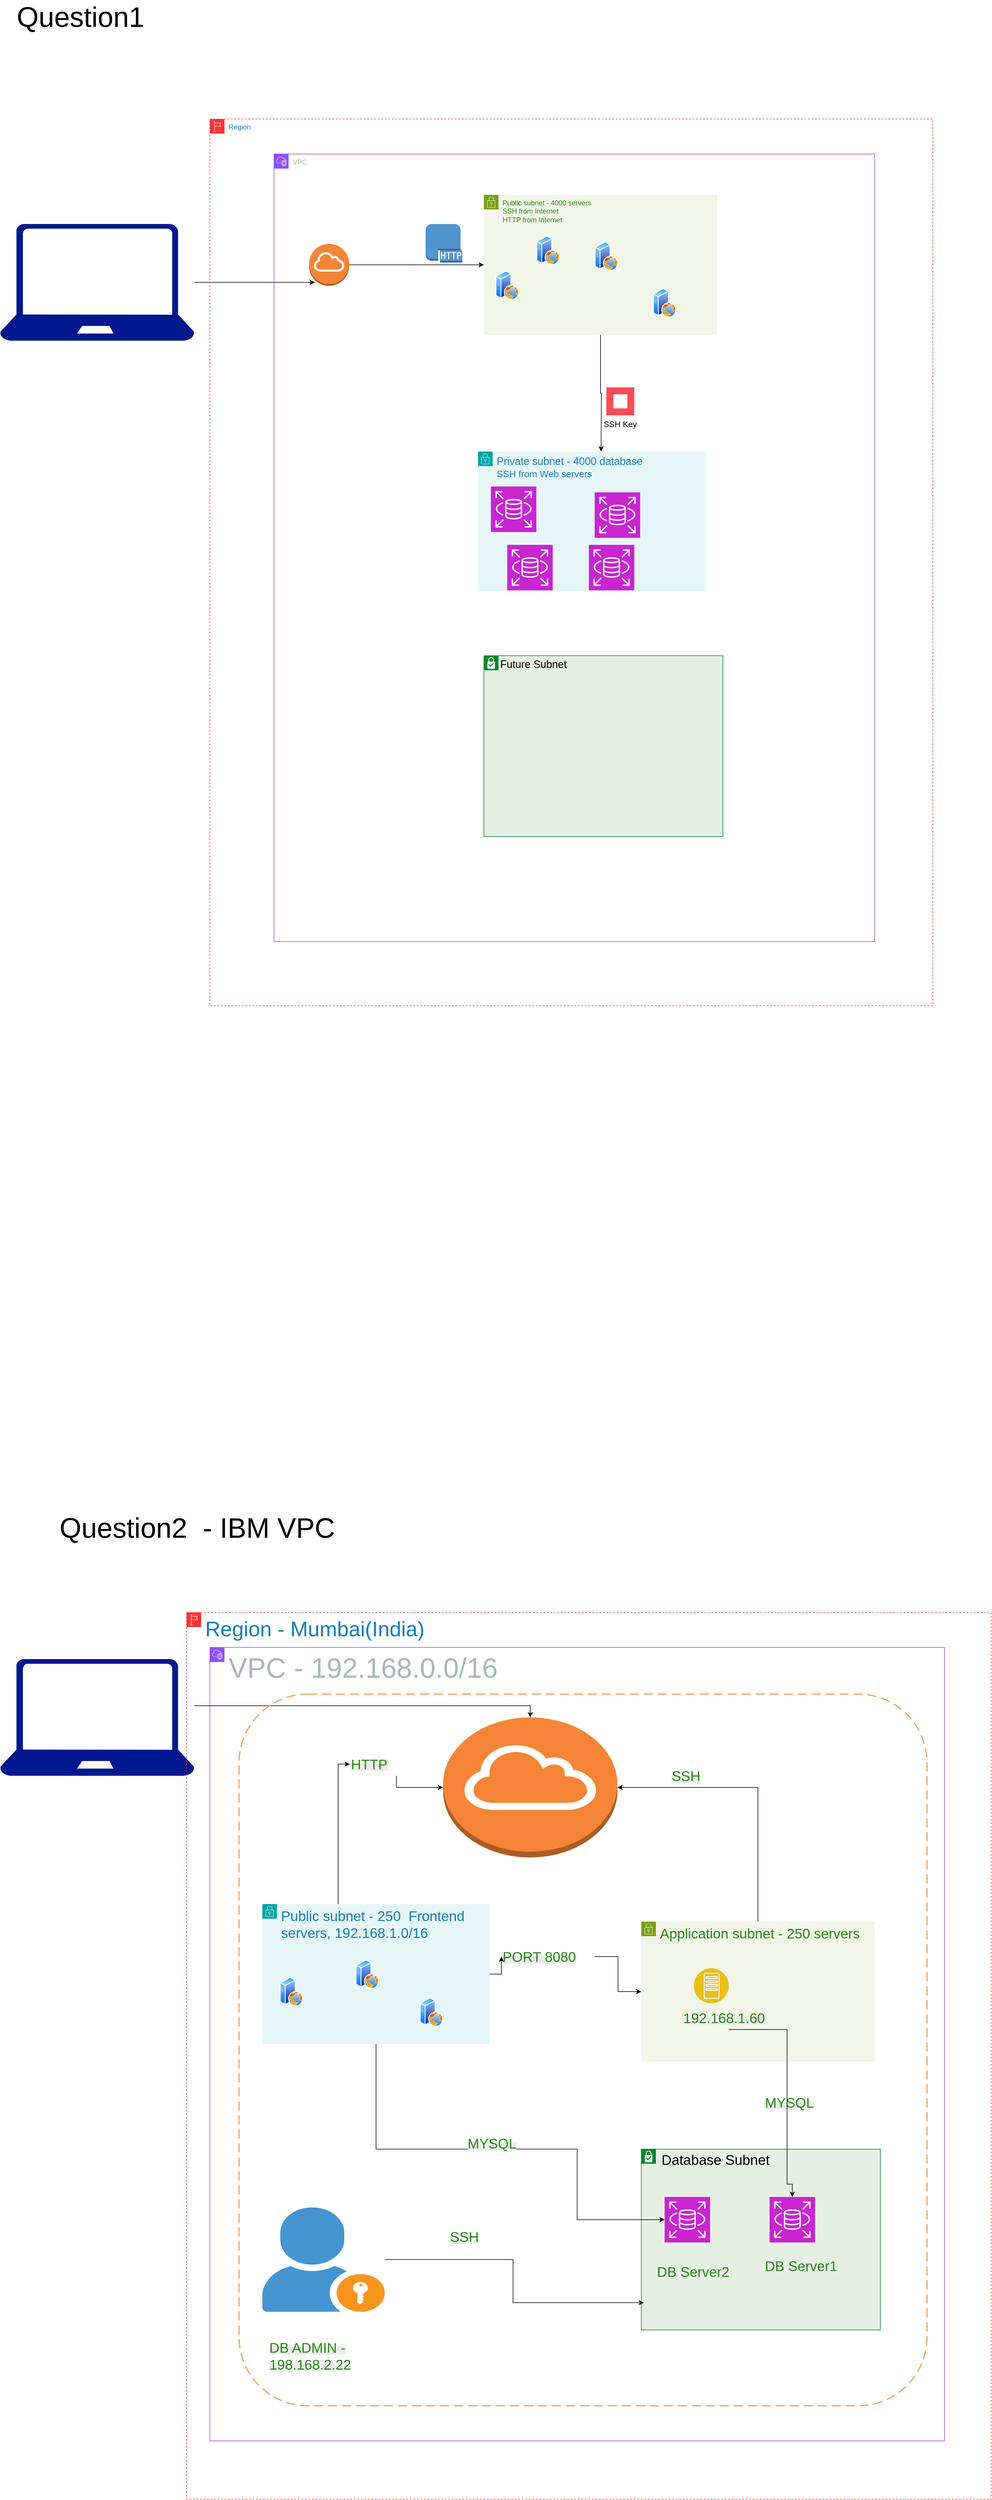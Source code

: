 <mxfile version="28.2.5">
  <diagram name="Page-1" id="cND-msEmDqJcG1_ZPeND">
    <mxGraphModel dx="3393" dy="2090" grid="1" gridSize="10" guides="1" tooltips="1" connect="1" arrows="1" fold="1" page="1" pageScale="1" pageWidth="850" pageHeight="1100" math="0" shadow="0">
      <root>
        <mxCell id="0" />
        <mxCell id="1" parent="0" />
        <mxCell id="dUrUMToWnGyHjIhhfSOw-20" value="VPC" style="points=[[0,0],[0.25,0],[0.5,0],[0.75,0],[1,0],[1,0.25],[1,0.5],[1,0.75],[1,1],[0.75,1],[0.5,1],[0.25,1],[0,1],[0,0.75],[0,0.5],[0,0.25]];outlineConnect=0;gradientColor=none;html=1;whiteSpace=wrap;fontSize=12;fontStyle=0;container=1;pointerEvents=0;collapsible=0;recursiveResize=0;shape=mxgraph.aws4.group;grIcon=mxgraph.aws4.group_vpc2;strokeColor=#8C4FFF;fillColor=none;verticalAlign=top;align=left;spacingLeft=30;fontColor=#AAB7B8;dashed=0;" vertex="1" parent="1">
          <mxGeometry x="-360" y="90" width="1030" height="1350" as="geometry" />
        </mxCell>
        <mxCell id="dUrUMToWnGyHjIhhfSOw-23" value="" style="outlineConnect=0;dashed=0;verticalLabelPosition=bottom;verticalAlign=top;align=center;html=1;shape=mxgraph.aws3.http_protocol;fillColor=#5294CF;gradientColor=none;" vertex="1" parent="dUrUMToWnGyHjIhhfSOw-20">
          <mxGeometry x="260" y="120" width="63" height="66" as="geometry" />
        </mxCell>
        <mxCell id="dUrUMToWnGyHjIhhfSOw-16" value="" style="outlineConnect=0;dashed=0;verticalLabelPosition=bottom;verticalAlign=top;align=center;html=1;shape=mxgraph.aws3.internet_gateway;fillColor=#F58536;gradientColor=none;" vertex="1" parent="dUrUMToWnGyHjIhhfSOw-20">
          <mxGeometry x="60" y="154" width="69" height="72" as="geometry" />
        </mxCell>
        <mxCell id="dUrUMToWnGyHjIhhfSOw-46" value="&lt;font style=&quot;font-size: 18px;&quot;&gt;Future Subnet&lt;/font&gt;" style="shape=mxgraph.ibm.box;prType=subnet;fontStyle=0;verticalAlign=top;align=left;spacingLeft=32;spacingTop=4;fillColor=#E6F0E2;rounded=0;whiteSpace=wrap;html=1;strokeColor=#00882B;strokeWidth=1;dashed=0;container=1;spacing=-4;collapsible=0;expand=0;recursiveResize=0;" vertex="1" parent="dUrUMToWnGyHjIhhfSOw-20">
          <mxGeometry x="360" y="860" width="410" height="310" as="geometry" />
        </mxCell>
        <mxCell id="dUrUMToWnGyHjIhhfSOw-4" value="Public subnet - 4000 servers&lt;div&gt;SSH from Internet&lt;/div&gt;&lt;div&gt;HTTP from Internet&lt;/div&gt;" style="points=[[0,0],[0.25,0],[0.5,0],[0.75,0],[1,0],[1,0.25],[1,0.5],[1,0.75],[1,1],[0.75,1],[0.5,1],[0.25,1],[0,1],[0,0.75],[0,0.5],[0,0.25]];outlineConnect=0;gradientColor=none;html=1;whiteSpace=wrap;fontSize=12;fontStyle=0;container=1;pointerEvents=0;collapsible=0;recursiveResize=0;shape=mxgraph.aws4.group;grIcon=mxgraph.aws4.group_security_group;grStroke=0;strokeColor=#7AA116;fillColor=#F2F6E8;verticalAlign=top;align=left;spacingLeft=30;fontColor=#248814;dashed=0;" vertex="1" parent="1">
          <mxGeometry y="160" width="400" height="240" as="geometry" />
        </mxCell>
        <mxCell id="dUrUMToWnGyHjIhhfSOw-6" value="" style="image;aspect=fixed;perimeter=ellipsePerimeter;html=1;align=center;shadow=0;dashed=0;spacingTop=3;image=img/lib/active_directory/web_server.svg;" vertex="1" parent="dUrUMToWnGyHjIhhfSOw-4">
          <mxGeometry x="20" y="130" width="40" height="50" as="geometry" />
        </mxCell>
        <mxCell id="dUrUMToWnGyHjIhhfSOw-8" value="" style="image;aspect=fixed;perimeter=ellipsePerimeter;html=1;align=center;shadow=0;dashed=0;spacingTop=3;image=img/lib/active_directory/web_server.svg;" vertex="1" parent="dUrUMToWnGyHjIhhfSOw-4">
          <mxGeometry x="90" y="70" width="40" height="50" as="geometry" />
        </mxCell>
        <mxCell id="dUrUMToWnGyHjIhhfSOw-7" value="" style="image;aspect=fixed;perimeter=ellipsePerimeter;html=1;align=center;shadow=0;dashed=0;spacingTop=3;image=img/lib/active_directory/web_server.svg;" vertex="1" parent="dUrUMToWnGyHjIhhfSOw-4">
          <mxGeometry x="190" y="80" width="40" height="50" as="geometry" />
        </mxCell>
        <mxCell id="dUrUMToWnGyHjIhhfSOw-5" value="&lt;font style=&quot;font-size: 18px;&quot;&gt;Private subnet - 4000 database&lt;/font&gt;&lt;div&gt;&lt;font size=&quot;3&quot;&gt;SSH from Web servers&lt;/font&gt;&lt;/div&gt;" style="points=[[0,0],[0.25,0],[0.5,0],[0.75,0],[1,0],[1,0.25],[1,0.5],[1,0.75],[1,1],[0.75,1],[0.5,1],[0.25,1],[0,1],[0,0.75],[0,0.5],[0,0.25]];outlineConnect=0;gradientColor=none;html=1;whiteSpace=wrap;fontSize=12;fontStyle=0;container=1;pointerEvents=0;collapsible=0;recursiveResize=0;shape=mxgraph.aws4.group;grIcon=mxgraph.aws4.group_security_group;grStroke=0;strokeColor=#00A4A6;fillColor=#E6F6F7;verticalAlign=top;align=left;spacingLeft=30;fontColor=#147EBA;dashed=0;" vertex="1" parent="1">
          <mxGeometry x="-10" y="600" width="390" height="240" as="geometry" />
        </mxCell>
        <mxCell id="dUrUMToWnGyHjIhhfSOw-12" value="" style="sketch=0;points=[[0,0,0],[0.25,0,0],[0.5,0,0],[0.75,0,0],[1,0,0],[0,1,0],[0.25,1,0],[0.5,1,0],[0.75,1,0],[1,1,0],[0,0.25,0],[0,0.5,0],[0,0.75,0],[1,0.25,0],[1,0.5,0],[1,0.75,0]];outlineConnect=0;fontColor=#232F3E;fillColor=#C925D1;strokeColor=#ffffff;dashed=0;verticalLabelPosition=bottom;verticalAlign=top;align=center;html=1;fontSize=12;fontStyle=0;aspect=fixed;shape=mxgraph.aws4.resourceIcon;resIcon=mxgraph.aws4.rds;" vertex="1" parent="dUrUMToWnGyHjIhhfSOw-5">
          <mxGeometry x="50" y="160" width="78" height="78" as="geometry" />
        </mxCell>
        <mxCell id="dUrUMToWnGyHjIhhfSOw-15" value="" style="sketch=0;points=[[0,0,0],[0.25,0,0],[0.5,0,0],[0.75,0,0],[1,0,0],[0,1,0],[0.25,1,0],[0.5,1,0],[0.75,1,0],[1,1,0],[0,0.25,0],[0,0.5,0],[0,0.75,0],[1,0.25,0],[1,0.5,0],[1,0.75,0]];outlineConnect=0;fontColor=#232F3E;fillColor=#C925D1;strokeColor=#ffffff;dashed=0;verticalLabelPosition=bottom;verticalAlign=top;align=center;html=1;fontSize=12;fontStyle=0;aspect=fixed;shape=mxgraph.aws4.resourceIcon;resIcon=mxgraph.aws4.rds;" vertex="1" parent="dUrUMToWnGyHjIhhfSOw-5">
          <mxGeometry x="190" y="160" width="78" height="78" as="geometry" />
        </mxCell>
        <mxCell id="dUrUMToWnGyHjIhhfSOw-9" value="" style="image;aspect=fixed;perimeter=ellipsePerimeter;html=1;align=center;shadow=0;dashed=0;spacingTop=3;image=img/lib/active_directory/web_server.svg;" vertex="1" parent="1">
          <mxGeometry x="290" y="320" width="40" height="50" as="geometry" />
        </mxCell>
        <mxCell id="dUrUMToWnGyHjIhhfSOw-17" style="edgeStyle=orthogonalEdgeStyle;rounded=0;orthogonalLoop=1;jettySize=auto;html=1;entryX=0;entryY=0.5;entryDx=0;entryDy=0;" edge="1" parent="1" source="dUrUMToWnGyHjIhhfSOw-16" target="dUrUMToWnGyHjIhhfSOw-4">
          <mxGeometry relative="1" as="geometry" />
        </mxCell>
        <mxCell id="dUrUMToWnGyHjIhhfSOw-19" style="edgeStyle=orthogonalEdgeStyle;rounded=0;orthogonalLoop=1;jettySize=auto;html=1;" edge="1" parent="1" source="dUrUMToWnGyHjIhhfSOw-4">
          <mxGeometry relative="1" as="geometry">
            <mxPoint x="201" y="600" as="targetPoint" />
          </mxGeometry>
        </mxCell>
        <mxCell id="dUrUMToWnGyHjIhhfSOw-21" value="SSH Key" style="shape=rect;fillColor=#FA4D56;aspect=fixed;resizable=0;labelPosition=center;verticalLabelPosition=bottom;align=center;verticalAlign=top;strokeColor=none;fontSize=14;" vertex="1" parent="1">
          <mxGeometry x="210" y="490" width="48" height="48" as="geometry" />
        </mxCell>
        <mxCell id="dUrUMToWnGyHjIhhfSOw-22" value="" style="fillColor=#ffffff;strokeColor=none;dashed=0;outlineConnect=0;html=1;labelPosition=center;verticalLabelPosition=bottom;verticalAlign=top;part=1;movable=0;resizable=0;rotatable=0;shape=mxgraph.ibm_cloud.password" vertex="1" parent="dUrUMToWnGyHjIhhfSOw-21">
          <mxGeometry width="24" height="24" relative="1" as="geometry">
            <mxPoint x="12" y="12" as="offset" />
          </mxGeometry>
        </mxCell>
        <mxCell id="dUrUMToWnGyHjIhhfSOw-52" value="" style="edgeStyle=orthogonalEdgeStyle;rounded=0;orthogonalLoop=1;jettySize=auto;html=1;" edge="1" parent="1" source="dUrUMToWnGyHjIhhfSOw-48">
          <mxGeometry relative="1" as="geometry">
            <mxPoint x="-290.005" y="310" as="targetPoint" />
          </mxGeometry>
        </mxCell>
        <mxCell id="dUrUMToWnGyHjIhhfSOw-48" value="" style="sketch=0;aspect=fixed;pointerEvents=1;shadow=0;dashed=0;html=1;strokeColor=none;labelPosition=center;verticalLabelPosition=bottom;verticalAlign=top;align=center;fillColor=#00188D;shape=mxgraph.azure.laptop" vertex="1" parent="1">
          <mxGeometry x="-830" y="210" width="333.33" height="200" as="geometry" />
        </mxCell>
        <mxCell id="dUrUMToWnGyHjIhhfSOw-50" value="Region" style="points=[[0,0],[0.25,0],[0.5,0],[0.75,0],[1,0],[1,0.25],[1,0.5],[1,0.75],[1,1],[0.75,1],[0.5,1],[0.25,1],[0,1],[0,0.75],[0,0.5],[0,0.25]];outlineConnect=0;gradientColor=none;html=1;whiteSpace=wrap;fontSize=12;fontStyle=0;container=1;pointerEvents=0;collapsible=0;recursiveResize=0;shape=mxgraph.aws4.group;grIcon=mxgraph.aws4.group_region;strokeColor=#FF3333;fillColor=none;verticalAlign=top;align=left;spacingLeft=30;fontColor=#147EBA;dashed=1;" vertex="1" parent="1">
          <mxGeometry x="-470" y="30" width="1240" height="1520" as="geometry" />
        </mxCell>
        <mxCell id="dUrUMToWnGyHjIhhfSOw-11" value="" style="sketch=0;points=[[0,0,0],[0.25,0,0],[0.5,0,0],[0.75,0,0],[1,0,0],[0,1,0],[0.25,1,0],[0.5,1,0],[0.75,1,0],[1,1,0],[0,0.25,0],[0,0.5,0],[0,0.75,0],[1,0.25,0],[1,0.5,0],[1,0.75,0]];outlineConnect=0;fontColor=#232F3E;fillColor=#C925D1;strokeColor=#ffffff;dashed=0;verticalLabelPosition=bottom;verticalAlign=top;align=center;html=1;fontSize=12;fontStyle=0;aspect=fixed;shape=mxgraph.aws4.resourceIcon;resIcon=mxgraph.aws4.rds;" vertex="1" parent="dUrUMToWnGyHjIhhfSOw-50">
          <mxGeometry x="482" y="630" width="78" height="78" as="geometry" />
        </mxCell>
        <mxCell id="dUrUMToWnGyHjIhhfSOw-13" value="" style="sketch=0;points=[[0,0,0],[0.25,0,0],[0.5,0,0],[0.75,0,0],[1,0,0],[0,1,0],[0.25,1,0],[0.5,1,0],[0.75,1,0],[1,1,0],[0,0.25,0],[0,0.5,0],[0,0.75,0],[1,0.25,0],[1,0.5,0],[1,0.75,0]];outlineConnect=0;fontColor=#232F3E;fillColor=#C925D1;strokeColor=#ffffff;dashed=0;verticalLabelPosition=bottom;verticalAlign=top;align=center;html=1;fontSize=12;fontStyle=0;aspect=fixed;shape=mxgraph.aws4.resourceIcon;resIcon=mxgraph.aws4.rds;" vertex="1" parent="dUrUMToWnGyHjIhhfSOw-50">
          <mxGeometry x="660" y="640" width="78" height="78" as="geometry" />
        </mxCell>
        <mxCell id="dUrUMToWnGyHjIhhfSOw-54" value="&lt;font style=&quot;font-size: 48px;&quot;&gt;VPC -&amp;nbsp;192.168.0.0/16&amp;nbsp;&lt;/font&gt;" style="points=[[0,0],[0.25,0],[0.5,0],[0.75,0],[1,0],[1,0.25],[1,0.5],[1,0.75],[1,1],[0.75,1],[0.5,1],[0.25,1],[0,1],[0,0.75],[0,0.5],[0,0.25]];outlineConnect=0;gradientColor=none;html=1;whiteSpace=wrap;fontSize=12;fontStyle=0;container=1;pointerEvents=0;collapsible=0;recursiveResize=0;shape=mxgraph.aws4.group;grIcon=mxgraph.aws4.group_vpc2;strokeColor=#8C4FFF;fillColor=none;verticalAlign=top;align=left;spacingLeft=30;fontColor=#AAB7B8;dashed=0;" vertex="1" parent="1">
          <mxGeometry x="-470" y="2650" width="1260" height="1360" as="geometry" />
        </mxCell>
        <mxCell id="dUrUMToWnGyHjIhhfSOw-70" value="" style="edgeStyle=orthogonalEdgeStyle;rounded=0;orthogonalLoop=1;jettySize=auto;html=1;entryX=0.5;entryY=0;entryDx=0;entryDy=0;entryPerimeter=0;" edge="1" parent="1" source="dUrUMToWnGyHjIhhfSOw-71" target="dUrUMToWnGyHjIhhfSOw-56">
          <mxGeometry relative="1" as="geometry">
            <mxPoint x="-280.005" y="2870" as="targetPoint" />
            <Array as="points">
              <mxPoint x="-653" y="2750" />
              <mxPoint x="130" y="2750" />
            </Array>
          </mxGeometry>
        </mxCell>
        <mxCell id="dUrUMToWnGyHjIhhfSOw-71" value="" style="sketch=0;aspect=fixed;pointerEvents=1;shadow=0;dashed=0;html=1;strokeColor=none;labelPosition=center;verticalLabelPosition=bottom;verticalAlign=top;align=center;fillColor=#00188D;shape=mxgraph.azure.laptop" vertex="1" parent="1">
          <mxGeometry x="-830" y="2670" width="333.33" height="200" as="geometry" />
        </mxCell>
        <mxCell id="dUrUMToWnGyHjIhhfSOw-72" value="&lt;span style=&quot;font-size: 36px;&quot;&gt;Region - Mumbai(India)&lt;/span&gt;" style="points=[[0,0],[0.25,0],[0.5,0],[0.75,0],[1,0],[1,0.25],[1,0.5],[1,0.75],[1,1],[0.75,1],[0.5,1],[0.25,1],[0,1],[0,0.75],[0,0.5],[0,0.25]];outlineConnect=0;gradientColor=none;html=1;whiteSpace=wrap;fontSize=12;fontStyle=0;container=1;pointerEvents=0;collapsible=0;recursiveResize=0;shape=mxgraph.aws4.group;grIcon=mxgraph.aws4.group_region;strokeColor=#FF3333;fillColor=none;verticalAlign=top;align=left;spacingLeft=30;fontColor=#147EBA;dashed=1;" vertex="1" parent="1">
          <mxGeometry x="-510" y="2590" width="1380" height="1520" as="geometry" />
        </mxCell>
        <mxCell id="dUrUMToWnGyHjIhhfSOw-85" value="" style="edgeStyle=orthogonalEdgeStyle;rounded=0;orthogonalLoop=1;jettySize=auto;html=1;" edge="1" parent="dUrUMToWnGyHjIhhfSOw-72" source="dUrUMToWnGyHjIhhfSOw-97" target="dUrUMToWnGyHjIhhfSOw-58">
          <mxGeometry relative="1" as="geometry">
            <mxPoint x="755" y="620" as="targetPoint" />
          </mxGeometry>
        </mxCell>
        <mxCell id="dUrUMToWnGyHjIhhfSOw-91" value="" style="edgeStyle=orthogonalEdgeStyle;rounded=0;orthogonalLoop=1;jettySize=auto;html=1;entryX=0;entryY=0.5;entryDx=0;entryDy=0;entryPerimeter=0;" edge="1" parent="dUrUMToWnGyHjIhhfSOw-72" source="dUrUMToWnGyHjIhhfSOw-94" target="dUrUMToWnGyHjIhhfSOw-56">
          <mxGeometry relative="1" as="geometry">
            <mxPoint x="325" y="330" as="targetPoint" />
          </mxGeometry>
        </mxCell>
        <mxCell id="dUrUMToWnGyHjIhhfSOw-62" value="&lt;font style=&quot;font-size: 24px;&quot;&gt;Public subnet - 250&amp;nbsp; Frontend servers, 192.168.1.0/16&lt;/font&gt;&lt;div&gt;&lt;br&gt;&lt;/div&gt;" style="points=[[0,0],[0.25,0],[0.5,0],[0.75,0],[1,0],[1,0.25],[1,0.5],[1,0.75],[1,1],[0.75,1],[0.5,1],[0.25,1],[0,1],[0,0.75],[0,0.5],[0,0.25]];outlineConnect=0;gradientColor=none;html=1;whiteSpace=wrap;fontSize=12;fontStyle=0;container=1;pointerEvents=0;collapsible=0;recursiveResize=0;shape=mxgraph.aws4.group;grIcon=mxgraph.aws4.group_security_group;grStroke=0;strokeColor=#00A4A6;fillColor=#E6F6F7;verticalAlign=top;align=left;spacingLeft=30;fontColor=#147EBA;dashed=0;" vertex="1" parent="dUrUMToWnGyHjIhhfSOw-72">
          <mxGeometry x="130" y="500" width="390" height="240" as="geometry" />
        </mxCell>
        <mxCell id="dUrUMToWnGyHjIhhfSOw-59" value="" style="image;aspect=fixed;perimeter=ellipsePerimeter;html=1;align=center;shadow=0;dashed=0;spacingTop=3;image=img/lib/active_directory/web_server.svg;" vertex="1" parent="dUrUMToWnGyHjIhhfSOw-62">
          <mxGeometry x="30" y="125" width="40" height="50" as="geometry" />
        </mxCell>
        <mxCell id="dUrUMToWnGyHjIhhfSOw-60" value="" style="image;aspect=fixed;perimeter=ellipsePerimeter;html=1;align=center;shadow=0;dashed=0;spacingTop=3;image=img/lib/active_directory/web_server.svg;" vertex="1" parent="dUrUMToWnGyHjIhhfSOw-62">
          <mxGeometry x="160" y="95" width="40" height="50" as="geometry" />
        </mxCell>
        <mxCell id="dUrUMToWnGyHjIhhfSOw-61" value="" style="image;aspect=fixed;perimeter=ellipsePerimeter;html=1;align=center;shadow=0;dashed=0;spacingTop=3;image=img/lib/active_directory/web_server.svg;" vertex="1" parent="dUrUMToWnGyHjIhhfSOw-62">
          <mxGeometry x="270" y="160" width="40" height="50" as="geometry" />
        </mxCell>
        <mxCell id="dUrUMToWnGyHjIhhfSOw-78" value="" style="edgeStyle=orthogonalEdgeStyle;rounded=0;orthogonalLoop=1;jettySize=auto;html=1;entryX=1;entryY=0.5;entryDx=0;entryDy=0;entryPerimeter=0;" edge="1" parent="dUrUMToWnGyHjIhhfSOw-72" source="dUrUMToWnGyHjIhhfSOw-58" target="dUrUMToWnGyHjIhhfSOw-56">
          <mxGeometry relative="1" as="geometry">
            <mxPoint x="980.0" y="360" as="targetPoint" />
            <Array as="points">
              <mxPoint x="980" y="300" />
            </Array>
          </mxGeometry>
        </mxCell>
        <mxCell id="dUrUMToWnGyHjIhhfSOw-58" value="&lt;font style=&quot;font-size: 24px;&quot;&gt;Application subnet - 250 servers&lt;/font&gt;&lt;div&gt;&lt;br&gt;&lt;/div&gt;" style="points=[[0,0],[0.25,0],[0.5,0],[0.75,0],[1,0],[1,0.25],[1,0.5],[1,0.75],[1,1],[0.75,1],[0.5,1],[0.25,1],[0,1],[0,0.75],[0,0.5],[0,0.25]];outlineConnect=0;gradientColor=none;html=1;whiteSpace=wrap;fontSize=12;fontStyle=0;container=1;pointerEvents=0;collapsible=0;recursiveResize=0;shape=mxgraph.aws4.group;grIcon=mxgraph.aws4.group_security_group;grStroke=0;strokeColor=#7AA116;fillColor=#F2F6E8;verticalAlign=top;align=left;spacingLeft=30;fontColor=#248814;dashed=0;" vertex="1" parent="dUrUMToWnGyHjIhhfSOw-72">
          <mxGeometry x="780" y="530" width="400" height="240" as="geometry" />
        </mxCell>
        <mxCell id="dUrUMToWnGyHjIhhfSOw-111" value="" style="image;aspect=fixed;perimeter=ellipsePerimeter;html=1;align=center;shadow=0;dashed=0;fontColor=#4277BB;labelBackgroundColor=default;fontSize=12;spacingTop=3;image=img/lib/ibm/applications/app_server.svg;" vertex="1" parent="dUrUMToWnGyHjIhhfSOw-58">
          <mxGeometry x="90" y="80" width="60" height="60" as="geometry" />
        </mxCell>
        <mxCell id="dUrUMToWnGyHjIhhfSOw-113" value="&lt;span style=&quot;color: rgb(36, 136, 20); font-family: Helvetica; font-style: normal; font-variant-ligatures: normal; font-variant-caps: normal; font-weight: 400; letter-spacing: normal; orphans: 2; text-align: left; text-indent: 0px; text-transform: none; widows: 2; word-spacing: 0px; -webkit-text-stroke-width: 0px; white-space: normal; background-color: rgb(236, 236, 236); text-decoration-thickness: initial; text-decoration-style: initial; text-decoration-color: initial; float: none; display: inline !important;&quot;&gt;&lt;font style=&quot;font-size: 24px;&quot;&gt;192.168.1.60&lt;/font&gt;&lt;/span&gt;" style="text;whiteSpace=wrap;html=1;" vertex="1" parent="dUrUMToWnGyHjIhhfSOw-58">
          <mxGeometry x="70" y="145" width="160" height="40" as="geometry" />
        </mxCell>
        <mxCell id="dUrUMToWnGyHjIhhfSOw-56" value="" style="outlineConnect=0;dashed=0;verticalLabelPosition=bottom;verticalAlign=top;align=center;html=1;shape=mxgraph.aws3.internet_gateway;fillColor=#F58536;gradientColor=none;" vertex="1" parent="dUrUMToWnGyHjIhhfSOw-72">
          <mxGeometry x="440" y="180" width="299" height="240" as="geometry" />
        </mxCell>
        <mxCell id="dUrUMToWnGyHjIhhfSOw-57" value="&lt;font style=&quot;font-size: 24px;&quot;&gt;&amp;nbsp;Database Subnet&lt;/font&gt;" style="shape=mxgraph.ibm.box;prType=subnet;fontStyle=0;verticalAlign=top;align=left;spacingLeft=32;spacingTop=4;fillColor=#E6F0E2;rounded=0;whiteSpace=wrap;html=1;strokeColor=#00882B;strokeWidth=1;dashed=0;container=1;spacing=-4;collapsible=0;expand=0;recursiveResize=0;" vertex="1" parent="dUrUMToWnGyHjIhhfSOw-72">
          <mxGeometry x="780" y="920" width="410" height="310" as="geometry" />
        </mxCell>
        <mxCell id="dUrUMToWnGyHjIhhfSOw-63" value="" style="sketch=0;points=[[0,0,0],[0.25,0,0],[0.5,0,0],[0.75,0,0],[1,0,0],[0,1,0],[0.25,1,0],[0.5,1,0],[0.75,1,0],[1,1,0],[0,0.25,0],[0,0.5,0],[0,0.75,0],[1,0.25,0],[1,0.5,0],[1,0.75,0]];outlineConnect=0;fontColor=#232F3E;fillColor=#C925D1;strokeColor=#ffffff;dashed=0;verticalLabelPosition=bottom;verticalAlign=top;align=center;html=1;fontSize=12;fontStyle=0;aspect=fixed;shape=mxgraph.aws4.resourceIcon;resIcon=mxgraph.aws4.rds;" vertex="1" parent="dUrUMToWnGyHjIhhfSOw-57">
          <mxGeometry x="40" y="82" width="78" height="78" as="geometry" />
        </mxCell>
        <mxCell id="dUrUMToWnGyHjIhhfSOw-64" value="" style="sketch=0;points=[[0,0,0],[0.25,0,0],[0.5,0,0],[0.75,0,0],[1,0,0],[0,1,0],[0.25,1,0],[0.5,1,0],[0.75,1,0],[1,1,0],[0,0.25,0],[0,0.5,0],[0,0.75,0],[1,0.25,0],[1,0.5,0],[1,0.75,0]];outlineConnect=0;fontColor=#232F3E;fillColor=#C925D1;strokeColor=#ffffff;dashed=0;verticalLabelPosition=bottom;verticalAlign=top;align=center;html=1;fontSize=12;fontStyle=0;aspect=fixed;shape=mxgraph.aws4.resourceIcon;resIcon=mxgraph.aws4.rds;" vertex="1" parent="dUrUMToWnGyHjIhhfSOw-57">
          <mxGeometry x="220" y="82" width="78" height="78" as="geometry" />
        </mxCell>
        <mxCell id="dUrUMToWnGyHjIhhfSOw-109" value="&lt;span style=&quot;color: rgb(36, 136, 20); font-family: Helvetica; font-style: normal; font-variant-ligatures: normal; font-variant-caps: normal; font-weight: 400; letter-spacing: normal; orphans: 2; text-align: left; text-indent: 0px; text-transform: none; widows: 2; word-spacing: 0px; -webkit-text-stroke-width: 0px; white-space: normal; background-color: rgb(236, 236, 236); text-decoration-thickness: initial; text-decoration-style: initial; text-decoration-color: initial; float: none; display: inline !important;&quot;&gt;&lt;font style=&quot;font-size: 24px;&quot;&gt;DB Server2&lt;/font&gt;&lt;/span&gt;" style="text;whiteSpace=wrap;html=1;" vertex="1" parent="dUrUMToWnGyHjIhhfSOw-57">
          <mxGeometry x="25" y="190" width="160" height="40" as="geometry" />
        </mxCell>
        <mxCell id="dUrUMToWnGyHjIhhfSOw-110" value="&lt;span style=&quot;color: rgb(36, 136, 20); font-family: Helvetica; font-style: normal; font-variant-ligatures: normal; font-variant-caps: normal; font-weight: 400; letter-spacing: normal; orphans: 2; text-align: left; text-indent: 0px; text-transform: none; widows: 2; word-spacing: 0px; -webkit-text-stroke-width: 0px; white-space: normal; background-color: rgb(236, 236, 236); text-decoration-thickness: initial; text-decoration-style: initial; text-decoration-color: initial; float: none; display: inline !important;&quot;&gt;&lt;font style=&quot;font-size: 24px;&quot;&gt;DB Server1&lt;/font&gt;&lt;/span&gt;" style="text;whiteSpace=wrap;html=1;" vertex="1" parent="dUrUMToWnGyHjIhhfSOw-57">
          <mxGeometry x="210" y="180" width="160" height="40" as="geometry" />
        </mxCell>
        <mxCell id="dUrUMToWnGyHjIhhfSOw-94" value="&lt;span style=&quot;color: rgb(36, 136, 20); font-family: Helvetica; font-style: normal; font-variant-ligatures: normal; font-variant-caps: normal; font-weight: 400; letter-spacing: normal; orphans: 2; text-align: left; text-indent: 0px; text-transform: none; widows: 2; word-spacing: 0px; -webkit-text-stroke-width: 0px; white-space: normal; background-color: rgb(236, 236, 236); text-decoration-thickness: initial; text-decoration-style: initial; text-decoration-color: initial; float: none; display: inline !important;&quot;&gt;&lt;font style=&quot;font-size: 24px;&quot;&gt;HTTP&lt;/font&gt;&lt;/span&gt;" style="text;whiteSpace=wrap;html=1;" vertex="1" parent="dUrUMToWnGyHjIhhfSOw-72">
          <mxGeometry x="280" y="240" width="160" height="40" as="geometry" />
        </mxCell>
        <mxCell id="dUrUMToWnGyHjIhhfSOw-96" value="" style="edgeStyle=orthogonalEdgeStyle;rounded=0;orthogonalLoop=1;jettySize=auto;html=1;entryX=0;entryY=0.5;entryDx=0;entryDy=0;entryPerimeter=0;" edge="1" parent="dUrUMToWnGyHjIhhfSOw-72" source="dUrUMToWnGyHjIhhfSOw-62" target="dUrUMToWnGyHjIhhfSOw-94">
          <mxGeometry relative="1" as="geometry">
            <mxPoint x="-135" y="3090" as="sourcePoint" />
            <mxPoint x="-20" y="2890" as="targetPoint" />
            <Array as="points">
              <mxPoint x="260" y="260" />
            </Array>
          </mxGeometry>
        </mxCell>
        <mxCell id="dUrUMToWnGyHjIhhfSOw-97" value="&lt;span style=&quot;color: rgb(36, 136, 20); font-family: Helvetica; font-style: normal; font-variant-ligatures: normal; font-variant-caps: normal; font-weight: 400; letter-spacing: normal; orphans: 2; text-align: left; text-indent: 0px; text-transform: none; widows: 2; word-spacing: 0px; -webkit-text-stroke-width: 0px; white-space: normal; background-color: rgb(236, 236, 236); text-decoration-thickness: initial; text-decoration-style: initial; text-decoration-color: initial; float: none; display: inline !important;&quot;&gt;&lt;font style=&quot;font-size: 24px;&quot;&gt;PORT 8080&lt;/font&gt;&lt;/span&gt;" style="text;whiteSpace=wrap;html=1;" vertex="1" parent="dUrUMToWnGyHjIhhfSOw-72">
          <mxGeometry x="540" y="570" width="160" height="40" as="geometry" />
        </mxCell>
        <mxCell id="dUrUMToWnGyHjIhhfSOw-98" value="" style="edgeStyle=orthogonalEdgeStyle;rounded=0;orthogonalLoop=1;jettySize=auto;html=1;" edge="1" parent="dUrUMToWnGyHjIhhfSOw-72" source="dUrUMToWnGyHjIhhfSOw-62" target="dUrUMToWnGyHjIhhfSOw-97">
          <mxGeometry relative="1" as="geometry">
            <mxPoint x="60" y="3210" as="sourcePoint" />
            <mxPoint x="295" y="3210" as="targetPoint" />
          </mxGeometry>
        </mxCell>
        <mxCell id="dUrUMToWnGyHjIhhfSOw-101" value="" style="edgeStyle=orthogonalEdgeStyle;rounded=0;orthogonalLoop=1;jettySize=auto;html=1;entryX=0.011;entryY=0.849;entryDx=0;entryDy=0;entryPerimeter=0;" edge="1" parent="dUrUMToWnGyHjIhhfSOw-72" source="dUrUMToWnGyHjIhhfSOw-99" target="dUrUMToWnGyHjIhhfSOw-57">
          <mxGeometry relative="1" as="geometry">
            <mxPoint x="485" y="1109.4" as="targetPoint" />
          </mxGeometry>
        </mxCell>
        <mxCell id="dUrUMToWnGyHjIhhfSOw-99" value="" style="shadow=0;dashed=0;html=1;strokeColor=none;fillColor=#4495D1;labelPosition=center;verticalLabelPosition=bottom;verticalAlign=top;align=center;outlineConnect=0;shape=mxgraph.veeam.portal_admin;" vertex="1" parent="dUrUMToWnGyHjIhhfSOw-72">
          <mxGeometry x="130" y="1020" width="210" height="178.8" as="geometry" />
        </mxCell>
        <mxCell id="dUrUMToWnGyHjIhhfSOw-103" value="&lt;span style=&quot;color: rgb(36, 136, 20); font-family: Helvetica; font-style: normal; font-variant-ligatures: normal; font-variant-caps: normal; font-weight: 400; letter-spacing: normal; orphans: 2; text-align: left; text-indent: 0px; text-transform: none; widows: 2; word-spacing: 0px; -webkit-text-stroke-width: 0px; white-space: normal; background-color: rgb(236, 236, 236); text-decoration-thickness: initial; text-decoration-style: initial; text-decoration-color: initial; float: none; display: inline !important;&quot;&gt;&lt;font style=&quot;font-size: 24px;&quot;&gt;DB ADMIN - 198.168.2.22&lt;/font&gt;&lt;/span&gt;" style="text;whiteSpace=wrap;html=1;" vertex="1" parent="dUrUMToWnGyHjIhhfSOw-72">
          <mxGeometry x="140" y="1240" width="160" height="40" as="geometry" />
        </mxCell>
        <mxCell id="dUrUMToWnGyHjIhhfSOw-104" value="&lt;span style=&quot;color: rgb(36, 136, 20); font-family: Helvetica; font-style: normal; font-variant-ligatures: normal; font-variant-caps: normal; font-weight: 400; letter-spacing: normal; orphans: 2; text-align: left; text-indent: 0px; text-transform: none; widows: 2; word-spacing: 0px; -webkit-text-stroke-width: 0px; white-space: normal; background-color: rgb(236, 236, 236); text-decoration-thickness: initial; text-decoration-style: initial; text-decoration-color: initial; float: none; display: inline !important;&quot;&gt;&lt;font style=&quot;font-size: 24px;&quot;&gt;MYSQL&lt;/font&gt;&lt;/span&gt;" style="text;whiteSpace=wrap;html=1;" vertex="1" parent="dUrUMToWnGyHjIhhfSOw-72">
          <mxGeometry x="990" y="820" width="160" height="40" as="geometry" />
        </mxCell>
        <mxCell id="dUrUMToWnGyHjIhhfSOw-88" value="" style="edgeStyle=orthogonalEdgeStyle;rounded=0;orthogonalLoop=1;jettySize=auto;html=1;entryX=0.5;entryY=0;entryDx=0;entryDy=0;entryPerimeter=0;exitX=0.5;exitY=1;exitDx=0;exitDy=0;" edge="1" parent="dUrUMToWnGyHjIhhfSOw-72" source="dUrUMToWnGyHjIhhfSOw-113" target="dUrUMToWnGyHjIhhfSOw-64">
          <mxGeometry relative="1" as="geometry">
            <mxPoint x="1030.0" y="740" as="sourcePoint" />
            <mxPoint x="1084" y="1027" as="targetPoint" />
            <Array as="points">
              <mxPoint x="1030" y="715" />
              <mxPoint x="1030" y="980" />
              <mxPoint x="1039" y="980" />
            </Array>
          </mxGeometry>
        </mxCell>
        <mxCell id="dUrUMToWnGyHjIhhfSOw-106" value="" style="edgeStyle=orthogonalEdgeStyle;rounded=0;orthogonalLoop=1;jettySize=auto;html=1;entryX=0;entryY=0.5;entryDx=0;entryDy=0;entryPerimeter=0;" edge="1" parent="dUrUMToWnGyHjIhhfSOw-72" source="dUrUMToWnGyHjIhhfSOw-62" target="dUrUMToWnGyHjIhhfSOw-63">
          <mxGeometry relative="1" as="geometry">
            <mxPoint x="325" y="910" as="targetPoint" />
            <Array as="points">
              <mxPoint x="325" y="920" />
              <mxPoint x="670" y="920" />
              <mxPoint x="670" y="1041" />
            </Array>
          </mxGeometry>
        </mxCell>
        <mxCell id="dUrUMToWnGyHjIhhfSOw-93" value="&lt;span style=&quot;color: rgb(36, 136, 20); font-family: Helvetica; font-style: normal; font-variant-ligatures: normal; font-variant-caps: normal; font-weight: 400; letter-spacing: normal; orphans: 2; text-align: left; text-indent: 0px; text-transform: none; widows: 2; word-spacing: 0px; -webkit-text-stroke-width: 0px; white-space: normal; background-color: rgb(236, 236, 236); text-decoration-thickness: initial; text-decoration-style: initial; text-decoration-color: initial; float: none; display: inline !important;&quot;&gt;&lt;font style=&quot;font-size: 24px;&quot;&gt;SSH&lt;/font&gt;&lt;/span&gt;" style="text;whiteSpace=wrap;html=1;" vertex="1" parent="1">
          <mxGeometry x="320" y="2850" width="160" height="40" as="geometry" />
        </mxCell>
        <mxCell id="dUrUMToWnGyHjIhhfSOw-102" value="&lt;span style=&quot;color: rgb(36, 136, 20); font-family: Helvetica; font-style: normal; font-variant-ligatures: normal; font-variant-caps: normal; font-weight: 400; letter-spacing: normal; orphans: 2; text-align: left; text-indent: 0px; text-transform: none; widows: 2; word-spacing: 0px; -webkit-text-stroke-width: 0px; white-space: normal; background-color: rgb(236, 236, 236); text-decoration-thickness: initial; text-decoration-style: initial; text-decoration-color: initial; float: none; display: inline !important;&quot;&gt;&lt;font style=&quot;font-size: 24px;&quot;&gt;SSH&lt;/font&gt;&lt;/span&gt;" style="text;whiteSpace=wrap;html=1;" vertex="1" parent="1">
          <mxGeometry x="-60" y="3640" width="160" height="40" as="geometry" />
        </mxCell>
        <mxCell id="dUrUMToWnGyHjIhhfSOw-107" value="&lt;span style=&quot;color: rgb(36, 136, 20); font-family: Helvetica; font-style: normal; font-variant-ligatures: normal; font-variant-caps: normal; font-weight: 400; letter-spacing: normal; orphans: 2; text-align: left; text-indent: 0px; text-transform: none; widows: 2; word-spacing: 0px; -webkit-text-stroke-width: 0px; white-space: normal; background-color: rgb(236, 236, 236); text-decoration-thickness: initial; text-decoration-style: initial; text-decoration-color: initial; float: none; display: inline !important;&quot;&gt;&lt;font style=&quot;font-size: 24px;&quot;&gt;MYSQL&lt;/font&gt;&lt;/span&gt;" style="text;whiteSpace=wrap;html=1;" vertex="1" parent="1">
          <mxGeometry x="-30" y="3480" width="160" height="40" as="geometry" />
        </mxCell>
        <mxCell id="dUrUMToWnGyHjIhhfSOw-119" value="" style="rounded=1;arcSize=10;dashed=1;strokeColor=#F59D56;fillColor=none;gradientColor=none;dashPattern=8 4;strokeWidth=2;" vertex="1" parent="1">
          <mxGeometry x="-420" y="2730" width="1180" height="1220" as="geometry" />
        </mxCell>
        <mxCell id="dUrUMToWnGyHjIhhfSOw-120" value="&lt;font style=&quot;font-size: 48px;&quot;&gt;Question2&amp;nbsp; - IBM VPC&lt;/font&gt;&amp;nbsp;" style="text;html=1;align=center;verticalAlign=middle;whiteSpace=wrap;rounded=0;" vertex="1" parent="1">
          <mxGeometry x="-760" y="2430" width="540" height="30" as="geometry" />
        </mxCell>
        <mxCell id="dUrUMToWnGyHjIhhfSOw-121" value="&lt;font style=&quot;font-size: 48px;&quot;&gt;Question1&lt;/font&gt;&amp;nbsp;" style="text;html=1;align=center;verticalAlign=middle;whiteSpace=wrap;rounded=0;" vertex="1" parent="1">
          <mxGeometry x="-720" y="-160" width="60" height="30" as="geometry" />
        </mxCell>
      </root>
    </mxGraphModel>
  </diagram>
</mxfile>
